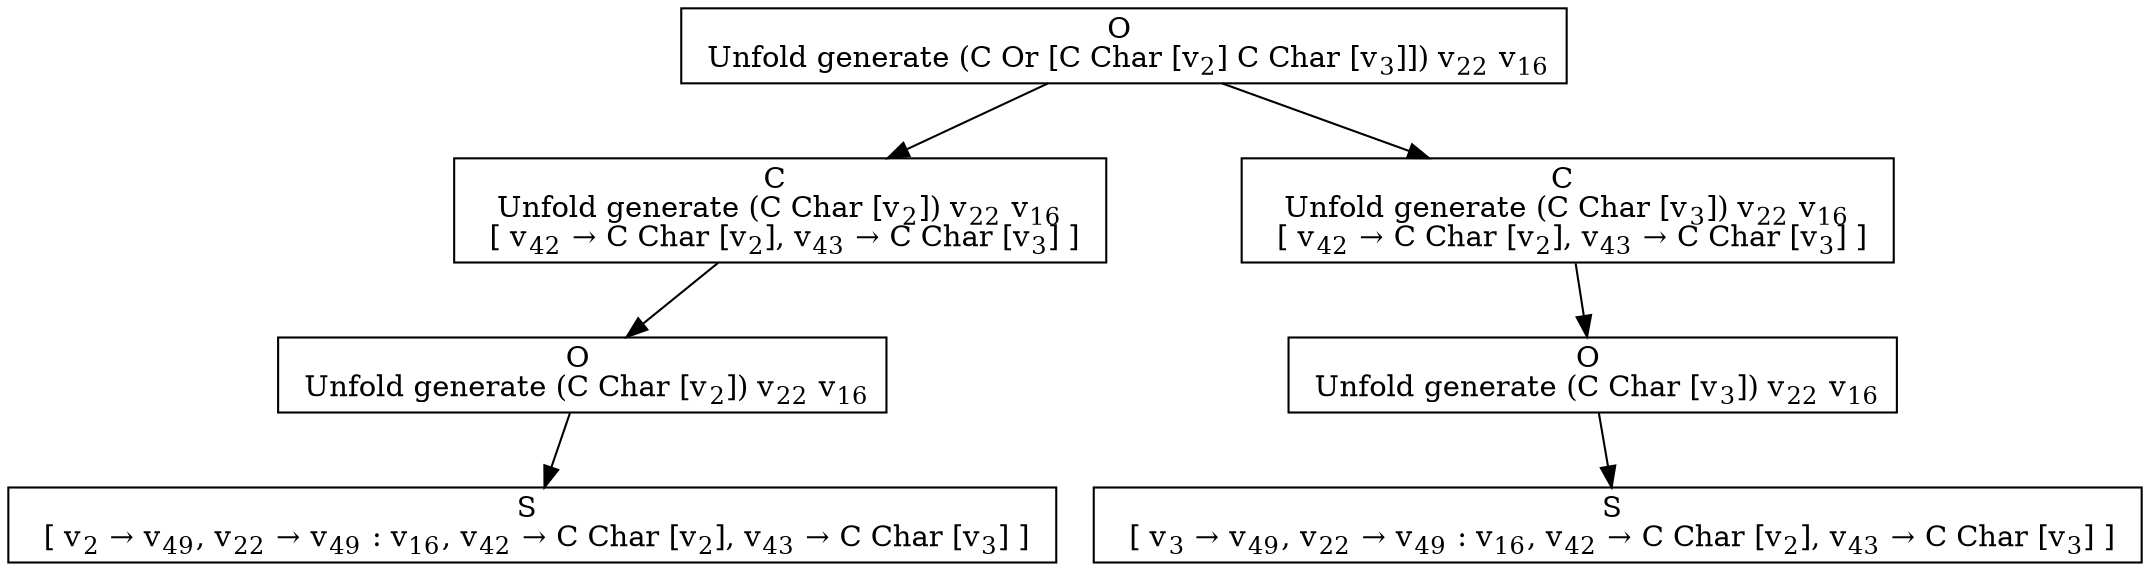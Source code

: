 digraph {
    graph [rankdir=TB
          ,bgcolor=transparent];
    node [shape=box
         ,fillcolor=white
         ,style=filled];
    0 [label=<O <BR/> Unfold generate (C Or [C Char [v<SUB>2</SUB>] C Char [v<SUB>3</SUB>]]) v<SUB>22</SUB> v<SUB>16</SUB>>];
    1 [label=<C <BR/> Unfold generate (C Char [v<SUB>2</SUB>]) v<SUB>22</SUB> v<SUB>16</SUB> <BR/>  [ v<SUB>42</SUB> &rarr; C Char [v<SUB>2</SUB>], v<SUB>43</SUB> &rarr; C Char [v<SUB>3</SUB>] ] >];
    2 [label=<C <BR/> Unfold generate (C Char [v<SUB>3</SUB>]) v<SUB>22</SUB> v<SUB>16</SUB> <BR/>  [ v<SUB>42</SUB> &rarr; C Char [v<SUB>2</SUB>], v<SUB>43</SUB> &rarr; C Char [v<SUB>3</SUB>] ] >];
    3 [label=<O <BR/> Unfold generate (C Char [v<SUB>2</SUB>]) v<SUB>22</SUB> v<SUB>16</SUB>>];
    4 [label=<S <BR/>  [ v<SUB>2</SUB> &rarr; v<SUB>49</SUB>, v<SUB>22</SUB> &rarr; v<SUB>49</SUB> : v<SUB>16</SUB>, v<SUB>42</SUB> &rarr; C Char [v<SUB>2</SUB>], v<SUB>43</SUB> &rarr; C Char [v<SUB>3</SUB>] ] >];
    5 [label=<O <BR/> Unfold generate (C Char [v<SUB>3</SUB>]) v<SUB>22</SUB> v<SUB>16</SUB>>];
    6 [label=<S <BR/>  [ v<SUB>3</SUB> &rarr; v<SUB>49</SUB>, v<SUB>22</SUB> &rarr; v<SUB>49</SUB> : v<SUB>16</SUB>, v<SUB>42</SUB> &rarr; C Char [v<SUB>2</SUB>], v<SUB>43</SUB> &rarr; C Char [v<SUB>3</SUB>] ] >];
    0 -> 1 [label=""];
    0 -> 2 [label=""];
    1 -> 3 [label=""];
    2 -> 5 [label=""];
    3 -> 4 [label=""];
    5 -> 6 [label=""];
}
